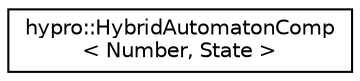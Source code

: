 digraph "Graphical Class Hierarchy"
{
  edge [fontname="Helvetica",fontsize="10",labelfontname="Helvetica",labelfontsize="10"];
  node [fontname="Helvetica",fontsize="10",shape=record];
  rankdir="LR";
  Node1 [label="hypro::HybridAutomatonComp\l\< Number, State \>",height=0.2,width=0.4,color="black", fillcolor="white", style="filled",URL="$classhypro_1_1HybridAutomatonComp.html",tooltip="Class for linear hybrid automata with components. "];
}

